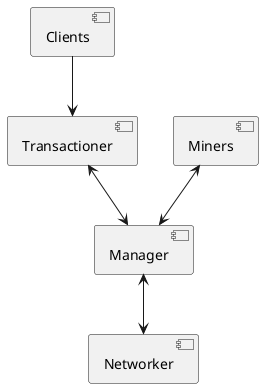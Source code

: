 @startuml
component Manager
component Networker
component Transactioner
component Miners
component Clients

Clients --> Transactioner
Transactioner <--> Manager
Manager <--> Networker

Miners <--> Manager
@enduml